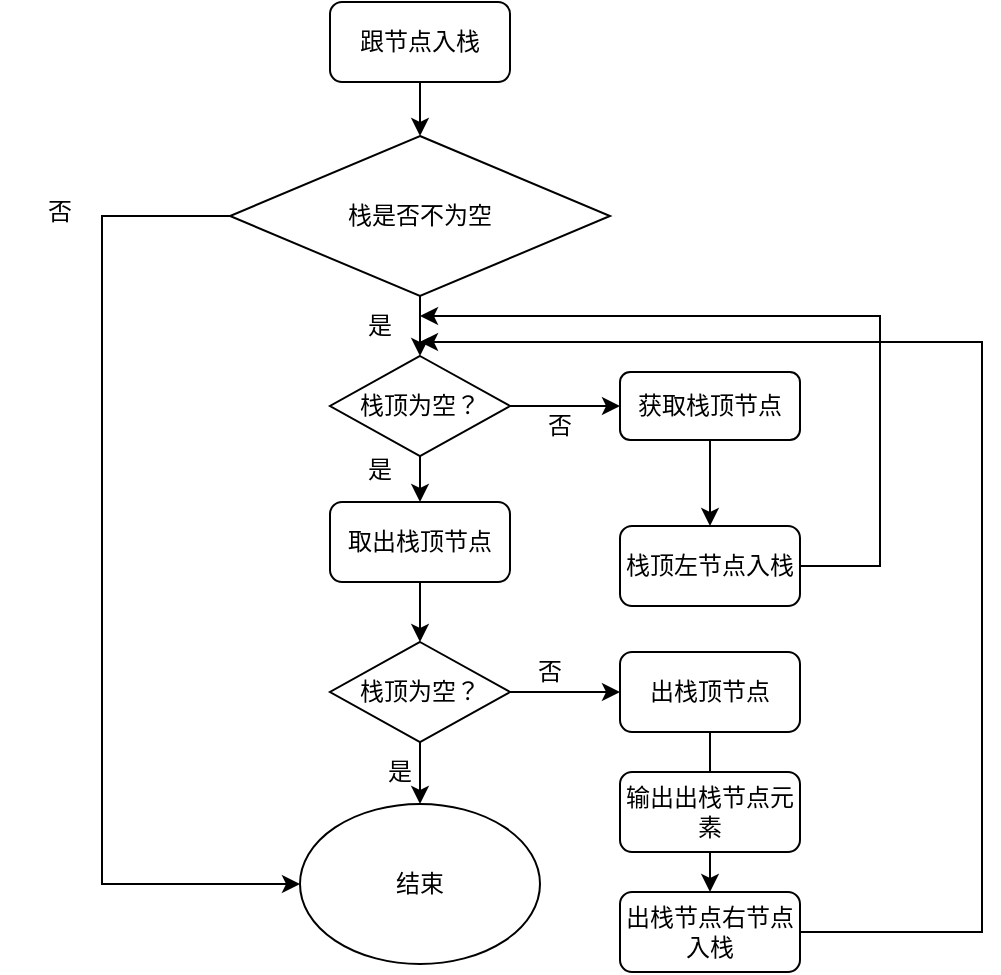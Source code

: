<mxfile version="21.6.8" type="device">
  <diagram name="第 1 页" id="JJY1dRbT4m0uuV9Fs4KC">
    <mxGraphModel dx="954" dy="727" grid="1" gridSize="10" guides="1" tooltips="1" connect="1" arrows="1" fold="1" page="1" pageScale="1" pageWidth="827" pageHeight="1169" math="0" shadow="0">
      <root>
        <mxCell id="0" />
        <mxCell id="1" parent="0" />
        <mxCell id="P0417RkMMlgfiX8MJU9k-3" value="" style="edgeStyle=orthogonalEdgeStyle;rounded=0;orthogonalLoop=1;jettySize=auto;html=1;" edge="1" parent="1" source="P0417RkMMlgfiX8MJU9k-1" target="P0417RkMMlgfiX8MJU9k-4">
          <mxGeometry relative="1" as="geometry">
            <mxPoint x="310" y="360" as="targetPoint" />
          </mxGeometry>
        </mxCell>
        <mxCell id="P0417RkMMlgfiX8MJU9k-1" value="跟节点入栈" style="rounded=1;whiteSpace=wrap;html=1;" vertex="1" parent="1">
          <mxGeometry x="265" y="240" width="90" height="40" as="geometry" />
        </mxCell>
        <mxCell id="P0417RkMMlgfiX8MJU9k-12" value="" style="edgeStyle=orthogonalEdgeStyle;rounded=0;orthogonalLoop=1;jettySize=auto;html=1;" edge="1" parent="1" source="P0417RkMMlgfiX8MJU9k-4" target="P0417RkMMlgfiX8MJU9k-6">
          <mxGeometry relative="1" as="geometry" />
        </mxCell>
        <mxCell id="P0417RkMMlgfiX8MJU9k-31" style="edgeStyle=orthogonalEdgeStyle;rounded=0;orthogonalLoop=1;jettySize=auto;html=1;entryX=0;entryY=0.5;entryDx=0;entryDy=0;" edge="1" parent="1" source="P0417RkMMlgfiX8MJU9k-4" target="P0417RkMMlgfiX8MJU9k-26">
          <mxGeometry relative="1" as="geometry">
            <mxPoint x="150" y="680" as="targetPoint" />
            <Array as="points">
              <mxPoint x="151" y="347" />
              <mxPoint x="151" y="681" />
            </Array>
          </mxGeometry>
        </mxCell>
        <mxCell id="P0417RkMMlgfiX8MJU9k-4" value="栈是否不为空" style="rhombus;whiteSpace=wrap;html=1;" vertex="1" parent="1">
          <mxGeometry x="215" y="307" width="190" height="80" as="geometry" />
        </mxCell>
        <mxCell id="P0417RkMMlgfiX8MJU9k-11" value="" style="edgeStyle=orthogonalEdgeStyle;rounded=0;orthogonalLoop=1;jettySize=auto;html=1;" edge="1" parent="1" source="P0417RkMMlgfiX8MJU9k-5" target="P0417RkMMlgfiX8MJU9k-7">
          <mxGeometry relative="1" as="geometry" />
        </mxCell>
        <mxCell id="P0417RkMMlgfiX8MJU9k-5" value="获取栈顶节点" style="rounded=1;whiteSpace=wrap;html=1;" vertex="1" parent="1">
          <mxGeometry x="410" y="425" width="90" height="34" as="geometry" />
        </mxCell>
        <mxCell id="P0417RkMMlgfiX8MJU9k-10" value="" style="edgeStyle=orthogonalEdgeStyle;rounded=0;orthogonalLoop=1;jettySize=auto;html=1;" edge="1" parent="1" source="P0417RkMMlgfiX8MJU9k-6" target="P0417RkMMlgfiX8MJU9k-5">
          <mxGeometry relative="1" as="geometry" />
        </mxCell>
        <mxCell id="P0417RkMMlgfiX8MJU9k-16" value="" style="edgeStyle=orthogonalEdgeStyle;rounded=0;orthogonalLoop=1;jettySize=auto;html=1;" edge="1" parent="1" source="P0417RkMMlgfiX8MJU9k-6" target="P0417RkMMlgfiX8MJU9k-14">
          <mxGeometry relative="1" as="geometry" />
        </mxCell>
        <mxCell id="P0417RkMMlgfiX8MJU9k-6" value="栈顶为空？" style="rhombus;whiteSpace=wrap;html=1;" vertex="1" parent="1">
          <mxGeometry x="265" y="417" width="90" height="50" as="geometry" />
        </mxCell>
        <mxCell id="P0417RkMMlgfiX8MJU9k-7" value="栈顶左节点入栈" style="rounded=1;whiteSpace=wrap;html=1;" vertex="1" parent="1">
          <mxGeometry x="410" y="502" width="90" height="40" as="geometry" />
        </mxCell>
        <mxCell id="P0417RkMMlgfiX8MJU9k-13" value="" style="endArrow=classic;html=1;rounded=0;exitX=1;exitY=0.5;exitDx=0;exitDy=0;" edge="1" parent="1" source="P0417RkMMlgfiX8MJU9k-7">
          <mxGeometry width="50" height="50" relative="1" as="geometry">
            <mxPoint x="390" y="567" as="sourcePoint" />
            <mxPoint x="310" y="397" as="targetPoint" />
            <Array as="points">
              <mxPoint x="540" y="522" />
              <mxPoint x="540" y="397" />
            </Array>
          </mxGeometry>
        </mxCell>
        <mxCell id="P0417RkMMlgfiX8MJU9k-18" value="" style="edgeStyle=orthogonalEdgeStyle;rounded=0;orthogonalLoop=1;jettySize=auto;html=1;" edge="1" parent="1" source="P0417RkMMlgfiX8MJU9k-14" target="P0417RkMMlgfiX8MJU9k-17">
          <mxGeometry relative="1" as="geometry" />
        </mxCell>
        <mxCell id="P0417RkMMlgfiX8MJU9k-14" value="取出栈顶节点" style="rounded=1;whiteSpace=wrap;html=1;" vertex="1" parent="1">
          <mxGeometry x="265" y="490" width="90" height="40" as="geometry" />
        </mxCell>
        <mxCell id="P0417RkMMlgfiX8MJU9k-25" style="edgeStyle=orthogonalEdgeStyle;rounded=0;orthogonalLoop=1;jettySize=auto;html=1;exitX=1;exitY=0.5;exitDx=0;exitDy=0;entryX=0;entryY=0.5;entryDx=0;entryDy=0;" edge="1" parent="1" source="P0417RkMMlgfiX8MJU9k-17" target="P0417RkMMlgfiX8MJU9k-19">
          <mxGeometry relative="1" as="geometry" />
        </mxCell>
        <mxCell id="P0417RkMMlgfiX8MJU9k-27" value="" style="edgeStyle=orthogonalEdgeStyle;rounded=0;orthogonalLoop=1;jettySize=auto;html=1;" edge="1" parent="1" source="P0417RkMMlgfiX8MJU9k-17" target="P0417RkMMlgfiX8MJU9k-26">
          <mxGeometry relative="1" as="geometry" />
        </mxCell>
        <mxCell id="P0417RkMMlgfiX8MJU9k-17" value="栈顶为空？" style="rhombus;whiteSpace=wrap;html=1;" vertex="1" parent="1">
          <mxGeometry x="265" y="560" width="90" height="50" as="geometry" />
        </mxCell>
        <mxCell id="P0417RkMMlgfiX8MJU9k-22" value="" style="edgeStyle=orthogonalEdgeStyle;rounded=0;orthogonalLoop=1;jettySize=auto;html=1;" edge="1" parent="1" source="P0417RkMMlgfiX8MJU9k-19" target="P0417RkMMlgfiX8MJU9k-21">
          <mxGeometry relative="1" as="geometry" />
        </mxCell>
        <mxCell id="P0417RkMMlgfiX8MJU9k-19" value="出栈顶节点" style="rounded=1;whiteSpace=wrap;html=1;" vertex="1" parent="1">
          <mxGeometry x="410" y="565" width="90" height="40" as="geometry" />
        </mxCell>
        <mxCell id="P0417RkMMlgfiX8MJU9k-20" value="输出出栈节点元素" style="rounded=1;whiteSpace=wrap;html=1;" vertex="1" parent="1">
          <mxGeometry x="410" y="625" width="90" height="40" as="geometry" />
        </mxCell>
        <mxCell id="P0417RkMMlgfiX8MJU9k-29" style="edgeStyle=orthogonalEdgeStyle;rounded=0;orthogonalLoop=1;jettySize=auto;html=1;" edge="1" parent="1" source="P0417RkMMlgfiX8MJU9k-21">
          <mxGeometry relative="1" as="geometry">
            <mxPoint x="310" y="410" as="targetPoint" />
            <Array as="points">
              <mxPoint x="591" y="705" />
            </Array>
          </mxGeometry>
        </mxCell>
        <mxCell id="P0417RkMMlgfiX8MJU9k-21" value="出栈节点右节点入栈" style="rounded=1;whiteSpace=wrap;html=1;" vertex="1" parent="1">
          <mxGeometry x="410" y="685" width="90" height="40" as="geometry" />
        </mxCell>
        <mxCell id="P0417RkMMlgfiX8MJU9k-26" value="结束" style="ellipse;whiteSpace=wrap;html=1;" vertex="1" parent="1">
          <mxGeometry x="250" y="641" width="120" height="80" as="geometry" />
        </mxCell>
        <mxCell id="P0417RkMMlgfiX8MJU9k-30" value="是" style="text;html=1;strokeColor=none;fillColor=none;align=center;verticalAlign=middle;whiteSpace=wrap;rounded=0;" vertex="1" parent="1">
          <mxGeometry x="260" y="387" width="60" height="30" as="geometry" />
        </mxCell>
        <mxCell id="P0417RkMMlgfiX8MJU9k-32" value="否" style="text;html=1;strokeColor=none;fillColor=none;align=center;verticalAlign=middle;whiteSpace=wrap;rounded=0;" vertex="1" parent="1">
          <mxGeometry x="100" y="330" width="60" height="30" as="geometry" />
        </mxCell>
        <mxCell id="P0417RkMMlgfiX8MJU9k-33" value="是" style="text;html=1;strokeColor=none;fillColor=none;align=center;verticalAlign=middle;whiteSpace=wrap;rounded=0;" vertex="1" parent="1">
          <mxGeometry x="260" y="459" width="60" height="30" as="geometry" />
        </mxCell>
        <mxCell id="P0417RkMMlgfiX8MJU9k-34" value="是" style="text;html=1;strokeColor=none;fillColor=none;align=center;verticalAlign=middle;whiteSpace=wrap;rounded=0;" vertex="1" parent="1">
          <mxGeometry x="270" y="610" width="60" height="30" as="geometry" />
        </mxCell>
        <mxCell id="P0417RkMMlgfiX8MJU9k-35" value="否" style="text;html=1;strokeColor=none;fillColor=none;align=center;verticalAlign=middle;whiteSpace=wrap;rounded=0;" vertex="1" parent="1">
          <mxGeometry x="350" y="437" width="60" height="30" as="geometry" />
        </mxCell>
        <mxCell id="P0417RkMMlgfiX8MJU9k-36" value="否" style="text;html=1;strokeColor=none;fillColor=none;align=center;verticalAlign=middle;whiteSpace=wrap;rounded=0;" vertex="1" parent="1">
          <mxGeometry x="345" y="560" width="60" height="30" as="geometry" />
        </mxCell>
      </root>
    </mxGraphModel>
  </diagram>
</mxfile>
